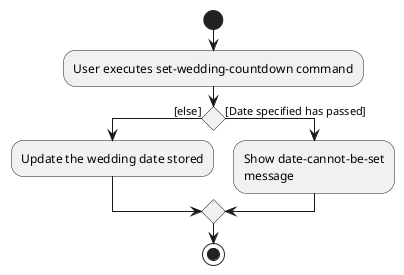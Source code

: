 @startuml
start
:User executes set-wedding-countdown command;

'Since the beta syntax does not support placing the condition outside the
'diamond we place it as the true branch instead.

if () then ([else])
    :Update the wedding date stored;
else ([Date specified has passed])
    :Show date-cannot-be-set
    message;
endif
stop
@enduml

